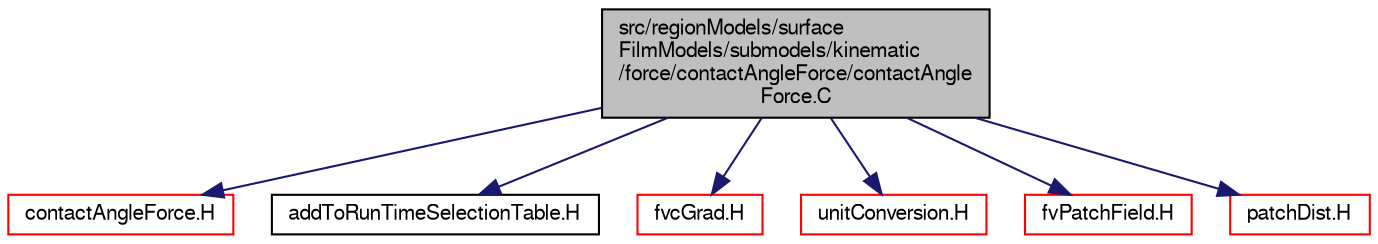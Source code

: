 digraph "src/regionModels/surfaceFilmModels/submodels/kinematic/force/contactAngleForce/contactAngleForce.C"
{
  bgcolor="transparent";
  edge [fontname="FreeSans",fontsize="10",labelfontname="FreeSans",labelfontsize="10"];
  node [fontname="FreeSans",fontsize="10",shape=record];
  Node0 [label="src/regionModels/surface\lFilmModels/submodels/kinematic\l/force/contactAngleForce/contactAngle\lForce.C",height=0.2,width=0.4,color="black", fillcolor="grey75", style="filled", fontcolor="black"];
  Node0 -> Node1 [color="midnightblue",fontsize="10",style="solid",fontname="FreeSans"];
  Node1 [label="contactAngleForce.H",height=0.2,width=0.4,color="red",URL="$a14234.html"];
  Node0 -> Node351 [color="midnightblue",fontsize="10",style="solid",fontname="FreeSans"];
  Node351 [label="addToRunTimeSelectionTable.H",height=0.2,width=0.4,color="black",URL="$a09263.html",tooltip="Macros for easy insertion into run-time selection tables. "];
  Node0 -> Node352 [color="midnightblue",fontsize="10",style="solid",fontname="FreeSans"];
  Node352 [label="fvcGrad.H",height=0.2,width=0.4,color="red",URL="$a02978.html",tooltip="Calculate the gradient of the given field. "];
  Node0 -> Node353 [color="midnightblue",fontsize="10",style="solid",fontname="FreeSans"];
  Node353 [label="unitConversion.H",height=0.2,width=0.4,color="red",URL="$a10280.html",tooltip="Unit conversion functions. "];
  Node0 -> Node304 [color="midnightblue",fontsize="10",style="solid",fontname="FreeSans"];
  Node304 [label="fvPatchField.H",height=0.2,width=0.4,color="red",URL="$a02465.html"];
  Node0 -> Node355 [color="midnightblue",fontsize="10",style="solid",fontname="FreeSans"];
  Node355 [label="patchDist.H",height=0.2,width=0.4,color="red",URL="$a03725.html"];
}
